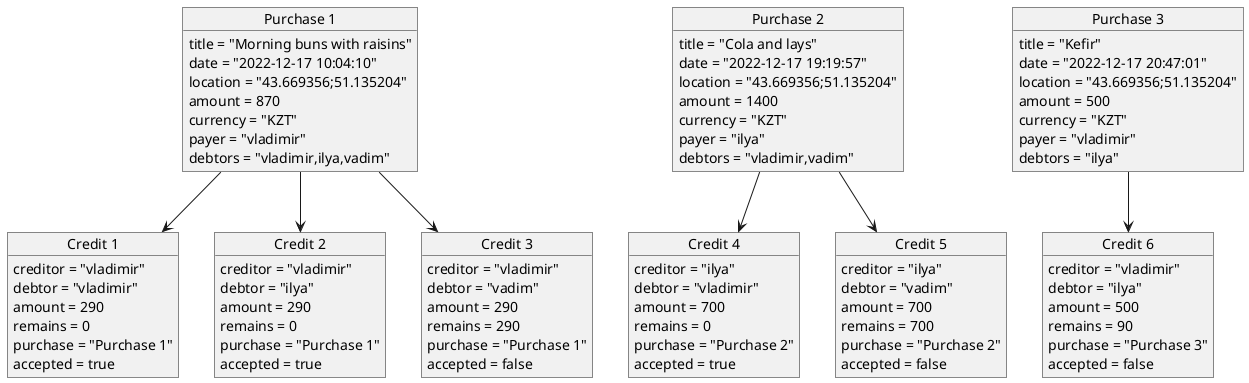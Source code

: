 @startuml
'https://plantuml.com/object-diagram

object "Purchase 1" as P1 {
    title = "Morning buns with raisins"
    date = "2022-12-17 10:04:10"
    location = "43.669356;51.135204"
    amount = 870
    currency = "KZT"
    payer = "vladimir"
    debtors = "vladimir,ilya,vadim"
}

object "Credit 1" as C1 {
    creditor = "vladimir"
    debtor = "vladimir"
    amount = 290
    remains = 0
    purchase = "Purchase 1"
    accepted = true
}

object "Credit 2" as C2 {
    creditor = "vladimir"
    debtor = "ilya"
    amount = 290
    remains = 0
    purchase = "Purchase 1"
    accepted = true
}

object "Credit 3" as C3 {
    creditor = "vladimir"
    debtor = "vadim"
    amount = 290
    remains = 290
    purchase = "Purchase 1"
    accepted = false
}

P1 --> C1
P1 --> C2
P1 --> C3

object "Purchase 2" as P2 {
    title = "Cola and lays"
    date = "2022-12-17 19:19:57"
    location = "43.669356;51.135204"
    amount = 1400
    currency = "KZT"
    payer = "ilya"
    debtors = "vladimir,vadim"
}

object "Credit 4" as C4 {
    creditor = "ilya"
    debtor = "vladimir"
    amount = 700
    remains = 0
    purchase = "Purchase 2"
    accepted = true
}

object "Credit 5" as C5 {
    creditor = "ilya"
    debtor = "vadim"
    amount = 700
    remains = 700
    purchase = "Purchase 2"
    accepted = false
}

object "Purchase 3" as P3 {
    title = "Kefir"
    date = "2022-12-17 20:47:01"
    location = "43.669356;51.135204"
    amount = 500
    currency = "KZT"
    payer = "vladimir"
    debtors = "ilya"
}

object "Credit 6" as C6 {
    creditor = "vladimir"
    debtor = "ilya"
    amount = 500
    remains = 90
    purchase = "Purchase 3"
    accepted = false
}


P2 --> C4
P2 --> C5
P3 --> C6

@enduml
